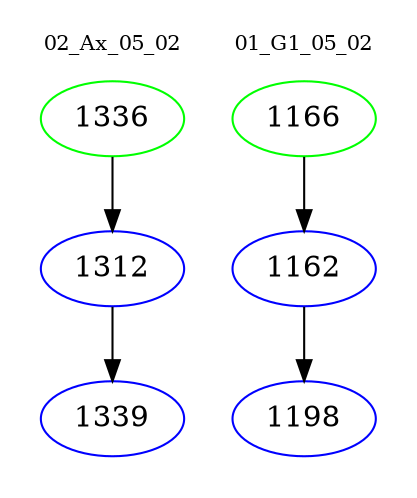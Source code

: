 digraph{
subgraph cluster_0 {
color = white
label = "02_Ax_05_02";
fontsize=10;
T0_1336 [label="1336", color="green"]
T0_1336 -> T0_1312 [color="black"]
T0_1312 [label="1312", color="blue"]
T0_1312 -> T0_1339 [color="black"]
T0_1339 [label="1339", color="blue"]
}
subgraph cluster_1 {
color = white
label = "01_G1_05_02";
fontsize=10;
T1_1166 [label="1166", color="green"]
T1_1166 -> T1_1162 [color="black"]
T1_1162 [label="1162", color="blue"]
T1_1162 -> T1_1198 [color="black"]
T1_1198 [label="1198", color="blue"]
}
}
